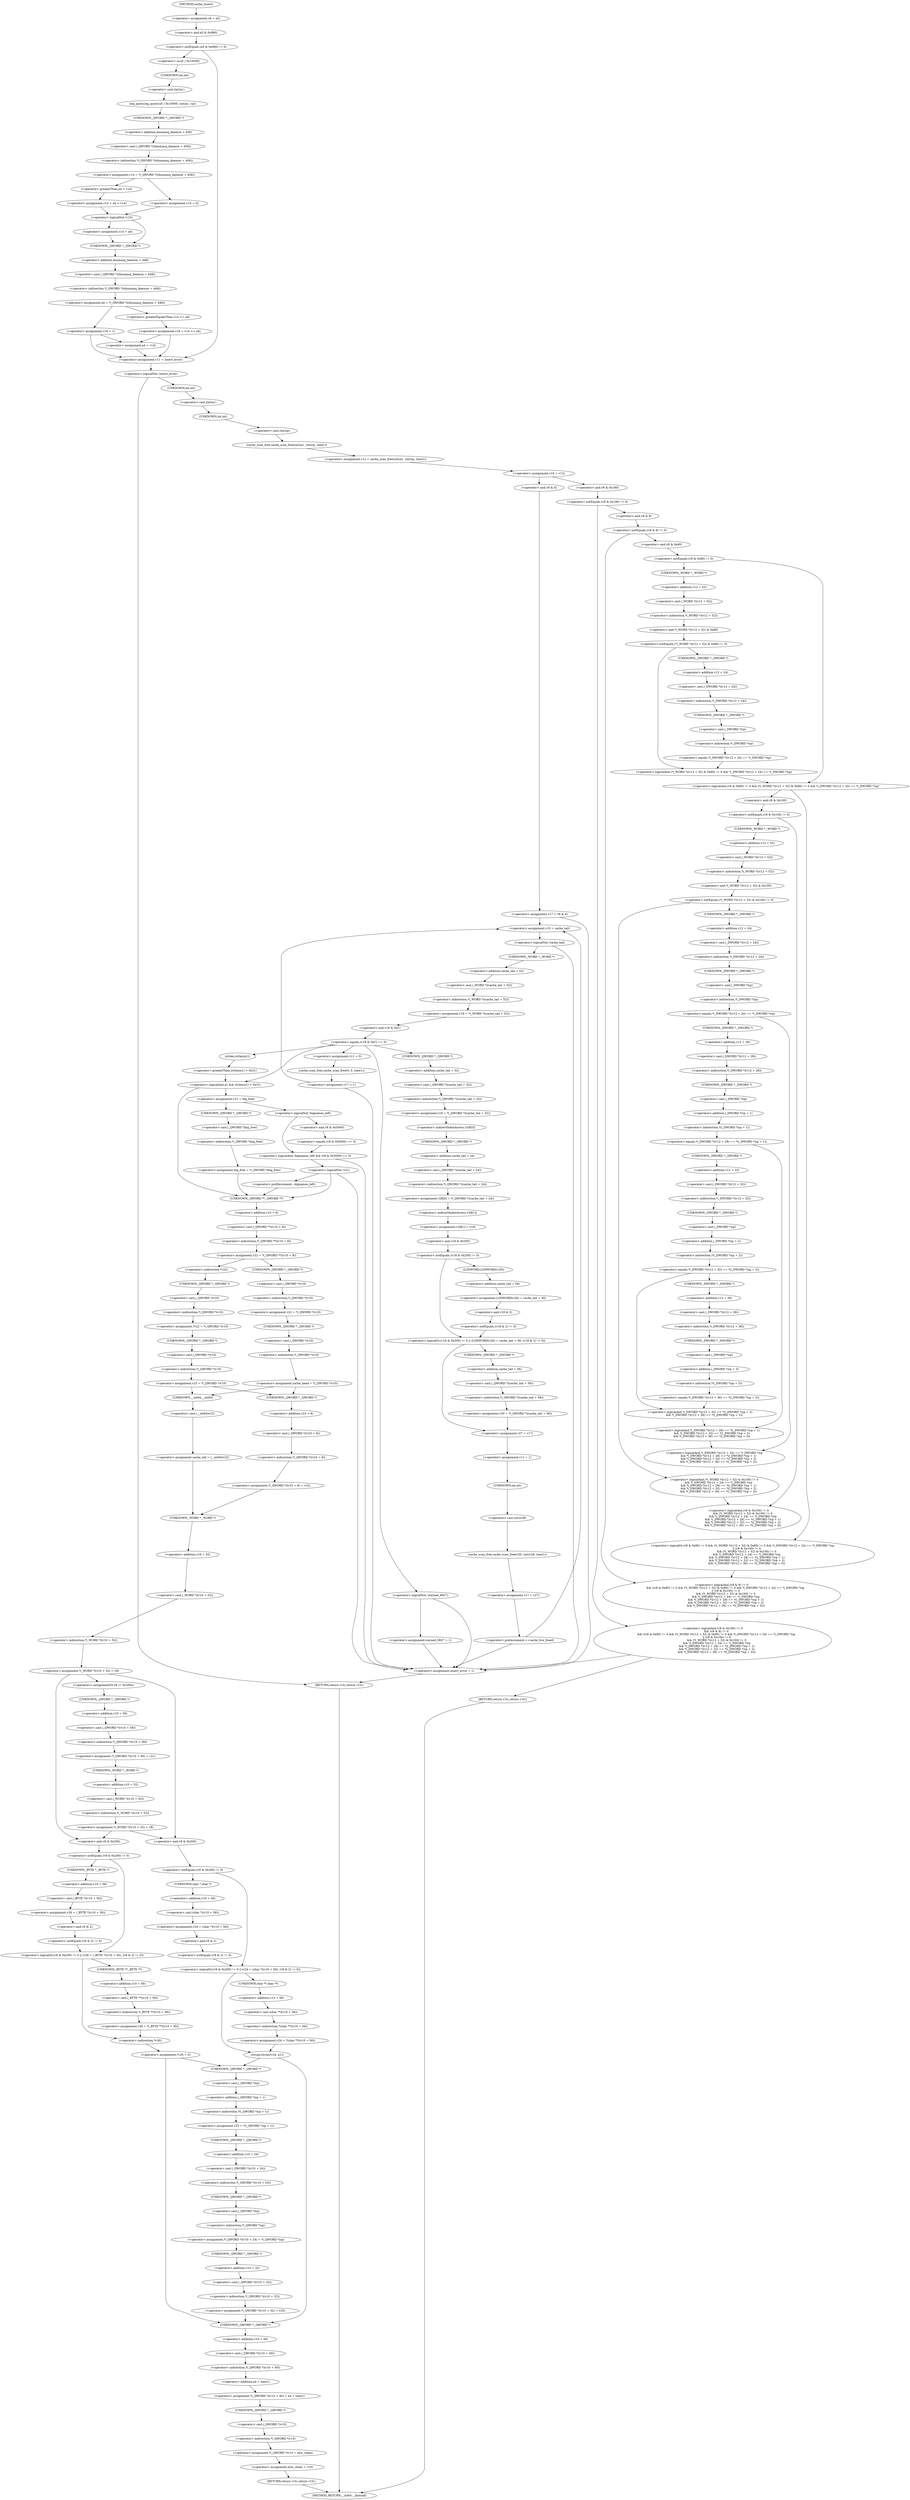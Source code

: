 digraph cache_insert {  
"1000146" [label = "(<operator>.assignment,v8 = a5)" ]
"1000150" [label = "(<operator>.notEquals,(a5 & 0x980) != 0)" ]
"1000151" [label = "(<operator>.and,a5 & 0x980)" ]
"1000156" [label = "(log_query,log_query(a5 | 0x10000, (int)a1, cp))" ]
"1000157" [label = "(<operator>.or,a5 | 0x10000)" ]
"1000160" [label = "(<operator>.cast,(int)a1)" ]
"1000161" [label = "(UNKNOWN,int,int)" ]
"1000164" [label = "(<operator>.assignment,v14 = *(_QWORD *)(dnsmasq_daemon + 456))" ]
"1000166" [label = "(<operator>.indirection,*(_QWORD *)(dnsmasq_daemon + 456))" ]
"1000167" [label = "(<operator>.cast,(_QWORD *)(dnsmasq_daemon + 456))" ]
"1000168" [label = "(UNKNOWN,_QWORD *,_QWORD *)" ]
"1000169" [label = "(<operator>.addition,dnsmasq_daemon + 456)" ]
"1000174" [label = "(<operator>.assignment,v15 = a4 > v14)" ]
"1000176" [label = "(<operator>.greaterThan,a4 > v14)" ]
"1000180" [label = "(<operator>.assignment,v15 = 0)" ]
"1000184" [label = "(<operator>.logicalNot,!v15)" ]
"1000186" [label = "(<operator>.assignment,v14 = a4)" ]
"1000189" [label = "(<operator>.assignment,a4 = *(_QWORD *)(dnsmasq_daemon + 448))" ]
"1000191" [label = "(<operator>.indirection,*(_QWORD *)(dnsmasq_daemon + 448))" ]
"1000192" [label = "(<operator>.cast,(_QWORD *)(dnsmasq_daemon + 448))" ]
"1000193" [label = "(UNKNOWN,_QWORD *,_QWORD *)" ]
"1000194" [label = "(<operator>.addition,dnsmasq_daemon + 448)" ]
"1000199" [label = "(<operator>.assignment,v16 = v14 >= a4)" ]
"1000201" [label = "(<operator>.greaterEqualsThan,v14 >= a4)" ]
"1000205" [label = "(<operator>.assignment,v16 = 1)" ]
"1000210" [label = "(<operator>.assignment,a4 = v14)" ]
"1000214" [label = "(<operator>.assignment,v11 = insert_error)" ]
"1000218" [label = "(<operator>.logicalNot,!insert_error)" ]
"1000221" [label = "(<operator>.assignment,v12 = cache_scan_free((int)a1, (int)cp, time1))" ]
"1000223" [label = "(cache_scan_free,cache_scan_free((int)a1, (int)cp, time1))" ]
"1000224" [label = "(<operator>.cast,(int)a1)" ]
"1000225" [label = "(UNKNOWN,int,int)" ]
"1000227" [label = "(<operator>.cast,(int)cp)" ]
"1000228" [label = "(UNKNOWN,int,int)" ]
"1000231" [label = "(<operator>.assignment,v10 = v12)" ]
"1000238" [label = "(<operator>.logicalAnd,(v8 & 0x180) != 0\n        && (v8 & 8) != 0\n        && ((v8 & 0x80) != 0 && (*(_WORD *)(v12 + 52) & 0x80) != 0 && *(_DWORD *)(v12 + 24) == *(_DWORD *)cp\n         || (v8 & 0x100) != 0\n         && (*(_WORD *)(v12 + 52) & 0x100) != 0\n         && *(_DWORD *)(v12 + 24) == *(_DWORD *)cp\n         && *(_DWORD *)(v12 + 28) == *((_DWORD *)cp + 1)\n         && *(_DWORD *)(v12 + 32) == *((_DWORD *)cp + 2)\n         && *(_DWORD *)(v12 + 36) == *((_DWORD *)cp + 3)))" ]
"1000239" [label = "(<operator>.notEquals,(v8 & 0x180) != 0)" ]
"1000240" [label = "(<operator>.and,v8 & 0x180)" ]
"1000244" [label = "(<operator>.logicalAnd,(v8 & 8) != 0\n        && ((v8 & 0x80) != 0 && (*(_WORD *)(v12 + 52) & 0x80) != 0 && *(_DWORD *)(v12 + 24) == *(_DWORD *)cp\n         || (v8 & 0x100) != 0\n         && (*(_WORD *)(v12 + 52) & 0x100) != 0\n         && *(_DWORD *)(v12 + 24) == *(_DWORD *)cp\n         && *(_DWORD *)(v12 + 28) == *((_DWORD *)cp + 1)\n         && *(_DWORD *)(v12 + 32) == *((_DWORD *)cp + 2)\n         && *(_DWORD *)(v12 + 36) == *((_DWORD *)cp + 3)))" ]
"1000245" [label = "(<operator>.notEquals,(v8 & 8) != 0)" ]
"1000246" [label = "(<operator>.and,v8 & 8)" ]
"1000250" [label = "(<operator>.logicalOr,(v8 & 0x80) != 0 && (*(_WORD *)(v12 + 52) & 0x80) != 0 && *(_DWORD *)(v12 + 24) == *(_DWORD *)cp\n         || (v8 & 0x100) != 0\n         && (*(_WORD *)(v12 + 52) & 0x100) != 0\n         && *(_DWORD *)(v12 + 24) == *(_DWORD *)cp\n         && *(_DWORD *)(v12 + 28) == *((_DWORD *)cp + 1)\n         && *(_DWORD *)(v12 + 32) == *((_DWORD *)cp + 2)\n         && *(_DWORD *)(v12 + 36) == *((_DWORD *)cp + 3))" ]
"1000251" [label = "(<operator>.logicalAnd,(v8 & 0x80) != 0 && (*(_WORD *)(v12 + 52) & 0x80) != 0 && *(_DWORD *)(v12 + 24) == *(_DWORD *)cp)" ]
"1000252" [label = "(<operator>.notEquals,(v8 & 0x80) != 0)" ]
"1000253" [label = "(<operator>.and,v8 & 0x80)" ]
"1000257" [label = "(<operator>.logicalAnd,(*(_WORD *)(v12 + 52) & 0x80) != 0 && *(_DWORD *)(v12 + 24) == *(_DWORD *)cp)" ]
"1000258" [label = "(<operator>.notEquals,(*(_WORD *)(v12 + 52) & 0x80) != 0)" ]
"1000259" [label = "(<operator>.and,*(_WORD *)(v12 + 52) & 0x80)" ]
"1000260" [label = "(<operator>.indirection,*(_WORD *)(v12 + 52))" ]
"1000261" [label = "(<operator>.cast,(_WORD *)(v12 + 52))" ]
"1000262" [label = "(UNKNOWN,_WORD *,_WORD *)" ]
"1000263" [label = "(<operator>.addition,v12 + 52)" ]
"1000268" [label = "(<operator>.equals,*(_DWORD *)(v12 + 24) == *(_DWORD *)cp)" ]
"1000269" [label = "(<operator>.indirection,*(_DWORD *)(v12 + 24))" ]
"1000270" [label = "(<operator>.cast,(_DWORD *)(v12 + 24))" ]
"1000271" [label = "(UNKNOWN,_DWORD *,_DWORD *)" ]
"1000272" [label = "(<operator>.addition,v12 + 24)" ]
"1000275" [label = "(<operator>.indirection,*(_DWORD *)cp)" ]
"1000276" [label = "(<operator>.cast,(_DWORD *)cp)" ]
"1000277" [label = "(UNKNOWN,_DWORD *,_DWORD *)" ]
"1000279" [label = "(<operator>.logicalAnd,(v8 & 0x100) != 0\n         && (*(_WORD *)(v12 + 52) & 0x100) != 0\n         && *(_DWORD *)(v12 + 24) == *(_DWORD *)cp\n         && *(_DWORD *)(v12 + 28) == *((_DWORD *)cp + 1)\n         && *(_DWORD *)(v12 + 32) == *((_DWORD *)cp + 2)\n         && *(_DWORD *)(v12 + 36) == *((_DWORD *)cp + 3))" ]
"1000280" [label = "(<operator>.notEquals,(v8 & 0x100) != 0)" ]
"1000281" [label = "(<operator>.and,v8 & 0x100)" ]
"1000285" [label = "(<operator>.logicalAnd,(*(_WORD *)(v12 + 52) & 0x100) != 0\n         && *(_DWORD *)(v12 + 24) == *(_DWORD *)cp\n         && *(_DWORD *)(v12 + 28) == *((_DWORD *)cp + 1)\n         && *(_DWORD *)(v12 + 32) == *((_DWORD *)cp + 2)\n         && *(_DWORD *)(v12 + 36) == *((_DWORD *)cp + 3))" ]
"1000286" [label = "(<operator>.notEquals,(*(_WORD *)(v12 + 52) & 0x100) != 0)" ]
"1000287" [label = "(<operator>.and,*(_WORD *)(v12 + 52) & 0x100)" ]
"1000288" [label = "(<operator>.indirection,*(_WORD *)(v12 + 52))" ]
"1000289" [label = "(<operator>.cast,(_WORD *)(v12 + 52))" ]
"1000290" [label = "(UNKNOWN,_WORD *,_WORD *)" ]
"1000291" [label = "(<operator>.addition,v12 + 52)" ]
"1000296" [label = "(<operator>.logicalAnd,*(_DWORD *)(v12 + 24) == *(_DWORD *)cp\n         && *(_DWORD *)(v12 + 28) == *((_DWORD *)cp + 1)\n         && *(_DWORD *)(v12 + 32) == *((_DWORD *)cp + 2)\n         && *(_DWORD *)(v12 + 36) == *((_DWORD *)cp + 3))" ]
"1000297" [label = "(<operator>.equals,*(_DWORD *)(v12 + 24) == *(_DWORD *)cp)" ]
"1000298" [label = "(<operator>.indirection,*(_DWORD *)(v12 + 24))" ]
"1000299" [label = "(<operator>.cast,(_DWORD *)(v12 + 24))" ]
"1000300" [label = "(UNKNOWN,_DWORD *,_DWORD *)" ]
"1000301" [label = "(<operator>.addition,v12 + 24)" ]
"1000304" [label = "(<operator>.indirection,*(_DWORD *)cp)" ]
"1000305" [label = "(<operator>.cast,(_DWORD *)cp)" ]
"1000306" [label = "(UNKNOWN,_DWORD *,_DWORD *)" ]
"1000308" [label = "(<operator>.logicalAnd,*(_DWORD *)(v12 + 28) == *((_DWORD *)cp + 1)\n         && *(_DWORD *)(v12 + 32) == *((_DWORD *)cp + 2)\n         && *(_DWORD *)(v12 + 36) == *((_DWORD *)cp + 3))" ]
"1000309" [label = "(<operator>.equals,*(_DWORD *)(v12 + 28) == *((_DWORD *)cp + 1))" ]
"1000310" [label = "(<operator>.indirection,*(_DWORD *)(v12 + 28))" ]
"1000311" [label = "(<operator>.cast,(_DWORD *)(v12 + 28))" ]
"1000312" [label = "(UNKNOWN,_DWORD *,_DWORD *)" ]
"1000313" [label = "(<operator>.addition,v12 + 28)" ]
"1000316" [label = "(<operator>.indirection,*((_DWORD *)cp + 1))" ]
"1000317" [label = "(<operator>.addition,(_DWORD *)cp + 1)" ]
"1000318" [label = "(<operator>.cast,(_DWORD *)cp)" ]
"1000319" [label = "(UNKNOWN,_DWORD *,_DWORD *)" ]
"1000322" [label = "(<operator>.logicalAnd,*(_DWORD *)(v12 + 32) == *((_DWORD *)cp + 2)\n         && *(_DWORD *)(v12 + 36) == *((_DWORD *)cp + 3))" ]
"1000323" [label = "(<operator>.equals,*(_DWORD *)(v12 + 32) == *((_DWORD *)cp + 2))" ]
"1000324" [label = "(<operator>.indirection,*(_DWORD *)(v12 + 32))" ]
"1000325" [label = "(<operator>.cast,(_DWORD *)(v12 + 32))" ]
"1000326" [label = "(UNKNOWN,_DWORD *,_DWORD *)" ]
"1000327" [label = "(<operator>.addition,v12 + 32)" ]
"1000330" [label = "(<operator>.indirection,*((_DWORD *)cp + 2))" ]
"1000331" [label = "(<operator>.addition,(_DWORD *)cp + 2)" ]
"1000332" [label = "(<operator>.cast,(_DWORD *)cp)" ]
"1000333" [label = "(UNKNOWN,_DWORD *,_DWORD *)" ]
"1000336" [label = "(<operator>.equals,*(_DWORD *)(v12 + 36) == *((_DWORD *)cp + 3))" ]
"1000337" [label = "(<operator>.indirection,*(_DWORD *)(v12 + 36))" ]
"1000338" [label = "(<operator>.cast,(_DWORD *)(v12 + 36))" ]
"1000339" [label = "(UNKNOWN,_DWORD *,_DWORD *)" ]
"1000340" [label = "(<operator>.addition,v12 + 36)" ]
"1000343" [label = "(<operator>.indirection,*((_DWORD *)cp + 3))" ]
"1000344" [label = "(<operator>.addition,(_DWORD *)cp + 3)" ]
"1000345" [label = "(<operator>.cast,(_DWORD *)cp)" ]
"1000346" [label = "(UNKNOWN,_DWORD *,_DWORD *)" ]
"1000350" [label = "(RETURN,return v10;,return v10;)" ]
"1000354" [label = "(<operator>.assignment,v17 = v8 & 4)" ]
"1000356" [label = "(<operator>.and,v8 & 4)" ]
"1000362" [label = "(<operator>.assignment,v10 = cache_tail)" ]
"1000366" [label = "(<operator>.logicalNot,!cache_tail)" ]
"1000369" [label = "(<operator>.assignment,v18 = *(_WORD *)(cache_tail + 52))" ]
"1000371" [label = "(<operator>.indirection,*(_WORD *)(cache_tail + 52))" ]
"1000372" [label = "(<operator>.cast,(_WORD *)(cache_tail + 52))" ]
"1000373" [label = "(UNKNOWN,_WORD *,_WORD *)" ]
"1000374" [label = "(<operator>.addition,cache_tail + 52)" ]
"1000378" [label = "(<operator>.equals,(v18 & 0xC) == 0)" ]
"1000379" [label = "(<operator>.and,v18 & 0xC)" ]
"1000385" [label = "(<operator>.logicalAnd,a1 && strlen(a1) > 0x31)" ]
"1000387" [label = "(<operator>.greaterThan,strlen(a1) > 0x31)" ]
"1000388" [label = "(strlen,strlen(a1))" ]
"1000392" [label = "(<operator>.assignment,v21 = big_free)" ]
"1000398" [label = "(<operator>.assignment,big_free = *(_QWORD *)big_free)" ]
"1000400" [label = "(<operator>.indirection,*(_QWORD *)big_free)" ]
"1000401" [label = "(<operator>.cast,(_QWORD *)big_free)" ]
"1000402" [label = "(UNKNOWN,_QWORD *,_QWORD *)" ]
"1000407" [label = "(<operator>.logicalAnd,!bignames_left && (v8 & 0x5000) == 0)" ]
"1000408" [label = "(<operator>.logicalNot,!bignames_left)" ]
"1000410" [label = "(<operator>.equals,(v8 & 0x5000) == 0)" ]
"1000411" [label = "(<operator>.and,v8 & 0x5000)" ]
"1000417" [label = "(<operator>.logicalNot,!v21)" ]
"1000422" [label = "(<operator>.preDecrement,--bignames_left)" ]
"1000427" [label = "(<operator>.assignment,v22 = *(_QWORD **)(v10 + 8))" ]
"1000429" [label = "(<operator>.indirection,*(_QWORD **)(v10 + 8))" ]
"1000430" [label = "(<operator>.cast,(_QWORD **)(v10 + 8))" ]
"1000431" [label = "(UNKNOWN,_QWORD **,_QWORD **)" ]
"1000432" [label = "(<operator>.addition,v10 + 8)" ]
"1000438" [label = "(<operator>.assignment,*v22 = *(_QWORD *)v10)" ]
"1000439" [label = "(<operator>.indirection,*v22)" ]
"1000441" [label = "(<operator>.indirection,*(_QWORD *)v10)" ]
"1000442" [label = "(<operator>.cast,(_QWORD *)v10)" ]
"1000443" [label = "(UNKNOWN,_QWORD *,_QWORD *)" ]
"1000445" [label = "(<operator>.assignment,v23 = *(_QWORD *)v10)" ]
"1000447" [label = "(<operator>.indirection,*(_QWORD *)v10)" ]
"1000448" [label = "(<operator>.cast,(_QWORD *)v10)" ]
"1000449" [label = "(UNKNOWN,_QWORD *,_QWORD *)" ]
"1000453" [label = "(<operator>.assignment,v23 = *(_QWORD *)v10)" ]
"1000455" [label = "(<operator>.indirection,*(_QWORD *)v10)" ]
"1000456" [label = "(<operator>.cast,(_QWORD *)v10)" ]
"1000457" [label = "(UNKNOWN,_QWORD *,_QWORD *)" ]
"1000459" [label = "(<operator>.assignment,cache_head = *(_QWORD *)v10)" ]
"1000461" [label = "(<operator>.indirection,*(_QWORD *)v10)" ]
"1000462" [label = "(<operator>.cast,(_QWORD *)v10)" ]
"1000463" [label = "(UNKNOWN,_QWORD *,_QWORD *)" ]
"1000467" [label = "(<operator>.assignment,*(_QWORD *)(v23 + 8) = v22)" ]
"1000468" [label = "(<operator>.indirection,*(_QWORD *)(v23 + 8))" ]
"1000469" [label = "(<operator>.cast,(_QWORD *)(v23 + 8))" ]
"1000470" [label = "(UNKNOWN,_QWORD *,_QWORD *)" ]
"1000471" [label = "(<operator>.addition,v23 + 8)" ]
"1000476" [label = "(<operator>.assignment,cache_tail = (__int64)v22)" ]
"1000478" [label = "(<operator>.cast,(__int64)v22)" ]
"1000479" [label = "(UNKNOWN,__int64,__int64)" ]
"1000481" [label = "(<operator>.assignment,*(_WORD *)(v10 + 52) = v8)" ]
"1000482" [label = "(<operator>.indirection,*(_WORD *)(v10 + 52))" ]
"1000483" [label = "(<operator>.cast,(_WORD *)(v10 + 52))" ]
"1000484" [label = "(UNKNOWN,_WORD *,_WORD *)" ]
"1000485" [label = "(<operator>.addition,v10 + 52)" ]
"1000492" [label = "(<operators>.assignmentOr,v8 |= 0x200u)" ]
"1000495" [label = "(<operator>.assignment,*(_QWORD *)(v10 + 56) = v21)" ]
"1000496" [label = "(<operator>.indirection,*(_QWORD *)(v10 + 56))" ]
"1000497" [label = "(<operator>.cast,(_QWORD *)(v10 + 56))" ]
"1000498" [label = "(UNKNOWN,_QWORD *,_QWORD *)" ]
"1000499" [label = "(<operator>.addition,v10 + 56)" ]
"1000503" [label = "(<operator>.assignment,*(_WORD *)(v10 + 52) = v8)" ]
"1000504" [label = "(<operator>.indirection,*(_WORD *)(v10 + 52))" ]
"1000505" [label = "(<operator>.cast,(_WORD *)(v10 + 52))" ]
"1000506" [label = "(UNKNOWN,_WORD *,_WORD *)" ]
"1000507" [label = "(<operator>.addition,v10 + 52)" ]
"1000515" [label = "(<operator>.logicalOr,(v8 & 0x200) != 0 || (v24 = (char *)(v10 + 56), (v8 & 2) != 0))" ]
"1000516" [label = "(<operator>.notEquals,(v8 & 0x200) != 0)" ]
"1000517" [label = "(<operator>.and,v8 & 0x200)" ]
"1000522" [label = "(<operator>.assignment,v24 = (char *)(v10 + 56))" ]
"1000524" [label = "(<operator>.cast,(char *)(v10 + 56))" ]
"1000525" [label = "(UNKNOWN,char *,char *)" ]
"1000526" [label = "(<operator>.addition,v10 + 56)" ]
"1000529" [label = "(<operator>.notEquals,(v8 & 2) != 0)" ]
"1000530" [label = "(<operator>.and,v8 & 2)" ]
"1000534" [label = "(<operator>.assignment,v24 = *(char **)(v10 + 56))" ]
"1000536" [label = "(<operator>.indirection,*(char **)(v10 + 56))" ]
"1000537" [label = "(<operator>.cast,(char **)(v10 + 56))" ]
"1000538" [label = "(UNKNOWN,char **,char **)" ]
"1000539" [label = "(<operator>.addition,v10 + 56)" ]
"1000542" [label = "(strcpy,strcpy(v24, a1))" ]
"1000548" [label = "(<operator>.logicalOr,(v8 & 0x200) != 0 || (v26 = (_BYTE *)(v10 + 56), (v8 & 2) != 0))" ]
"1000549" [label = "(<operator>.notEquals,(v8 & 0x200) != 0)" ]
"1000550" [label = "(<operator>.and,v8 & 0x200)" ]
"1000555" [label = "(<operator>.assignment,v26 = (_BYTE *)(v10 + 56))" ]
"1000557" [label = "(<operator>.cast,(_BYTE *)(v10 + 56))" ]
"1000558" [label = "(UNKNOWN,_BYTE *,_BYTE *)" ]
"1000559" [label = "(<operator>.addition,v10 + 56)" ]
"1000562" [label = "(<operator>.notEquals,(v8 & 2) != 0)" ]
"1000563" [label = "(<operator>.and,v8 & 2)" ]
"1000567" [label = "(<operator>.assignment,v26 = *(_BYTE **)(v10 + 56))" ]
"1000569" [label = "(<operator>.indirection,*(_BYTE **)(v10 + 56))" ]
"1000570" [label = "(<operator>.cast,(_BYTE **)(v10 + 56))" ]
"1000571" [label = "(UNKNOWN,_BYTE **,_BYTE **)" ]
"1000572" [label = "(<operator>.addition,v10 + 56)" ]
"1000575" [label = "(<operator>.assignment,*v26 = 0)" ]
"1000576" [label = "(<operator>.indirection,*v26)" ]
"1000582" [label = "(<operator>.assignment,v25 = *((_QWORD *)cp + 1))" ]
"1000584" [label = "(<operator>.indirection,*((_QWORD *)cp + 1))" ]
"1000585" [label = "(<operator>.addition,(_QWORD *)cp + 1)" ]
"1000586" [label = "(<operator>.cast,(_QWORD *)cp)" ]
"1000587" [label = "(UNKNOWN,_QWORD *,_QWORD *)" ]
"1000590" [label = "(<operator>.assignment,*(_QWORD *)(v10 + 24) = *(_QWORD *)cp)" ]
"1000591" [label = "(<operator>.indirection,*(_QWORD *)(v10 + 24))" ]
"1000592" [label = "(<operator>.cast,(_QWORD *)(v10 + 24))" ]
"1000593" [label = "(UNKNOWN,_QWORD *,_QWORD *)" ]
"1000594" [label = "(<operator>.addition,v10 + 24)" ]
"1000597" [label = "(<operator>.indirection,*(_QWORD *)cp)" ]
"1000598" [label = "(<operator>.cast,(_QWORD *)cp)" ]
"1000599" [label = "(UNKNOWN,_QWORD *,_QWORD *)" ]
"1000601" [label = "(<operator>.assignment,*(_QWORD *)(v10 + 32) = v25)" ]
"1000602" [label = "(<operator>.indirection,*(_QWORD *)(v10 + 32))" ]
"1000603" [label = "(<operator>.cast,(_QWORD *)(v10 + 32))" ]
"1000604" [label = "(UNKNOWN,_QWORD *,_QWORD *)" ]
"1000605" [label = "(<operator>.addition,v10 + 32)" ]
"1000609" [label = "(<operator>.assignment,*(_QWORD *)(v10 + 40) = a4 + time1)" ]
"1000610" [label = "(<operator>.indirection,*(_QWORD *)(v10 + 40))" ]
"1000611" [label = "(<operator>.cast,(_QWORD *)(v10 + 40))" ]
"1000612" [label = "(UNKNOWN,_QWORD *,_QWORD *)" ]
"1000613" [label = "(<operator>.addition,v10 + 40)" ]
"1000616" [label = "(<operator>.addition,a4 + time1)" ]
"1000619" [label = "(<operator>.assignment,*(_QWORD *)v10 = new_chain)" ]
"1000620" [label = "(<operator>.indirection,*(_QWORD *)v10)" ]
"1000621" [label = "(<operator>.cast,(_QWORD *)v10)" ]
"1000622" [label = "(UNKNOWN,_QWORD *,_QWORD *)" ]
"1000625" [label = "(<operator>.assignment,new_chain = v10)" ]
"1000628" [label = "(RETURN,return v10;,return v10;)" ]
"1000634" [label = "(<operator>.logicalNot,!warned_9927)" ]
"1000637" [label = "(<operator>.assignment,warned_9927 = 1)" ]
"1000644" [label = "(<operator>.assignment,v19 = *(_QWORD *)(cache_tail + 32))" ]
"1000646" [label = "(<operator>.indirection,*(_QWORD *)(cache_tail + 32))" ]
"1000647" [label = "(<operator>.cast,(_QWORD *)(cache_tail + 32))" ]
"1000648" [label = "(UNKNOWN,_QWORD *,_QWORD *)" ]
"1000649" [label = "(<operator>.addition,cache_tail + 32)" ]
"1000652" [label = "(<operator>.assignment,v28[0] = *(_QWORD *)(cache_tail + 24))" ]
"1000653" [label = "(<operator>.indirectIndexAccess,v28[0])" ]
"1000656" [label = "(<operator>.indirection,*(_QWORD *)(cache_tail + 24))" ]
"1000657" [label = "(<operator>.cast,(_QWORD *)(cache_tail + 24))" ]
"1000658" [label = "(UNKNOWN,_QWORD *,_QWORD *)" ]
"1000659" [label = "(<operator>.addition,cache_tail + 24)" ]
"1000662" [label = "(<operator>.assignment,v28[1] = v19)" ]
"1000663" [label = "(<operator>.indirectIndexAccess,v28[1])" ]
"1000668" [label = "(<operator>.logicalOr,(v18 & 0x200) != 0 || (LODWORD(v20) = cache_tail + 56, (v18 & 2) != 0))" ]
"1000669" [label = "(<operator>.notEquals,(v18 & 0x200) != 0)" ]
"1000670" [label = "(<operator>.and,v18 & 0x200)" ]
"1000675" [label = "(<operator>.assignment,LODWORD(v20) = cache_tail + 56)" ]
"1000676" [label = "(LODWORD,LODWORD(v20))" ]
"1000678" [label = "(<operator>.addition,cache_tail + 56)" ]
"1000681" [label = "(<operator>.notEquals,(v18 & 2) != 0)" ]
"1000682" [label = "(<operator>.and,v18 & 2)" ]
"1000686" [label = "(<operator>.assignment,v20 = *(_QWORD *)(cache_tail + 56))" ]
"1000688" [label = "(<operator>.indirection,*(_QWORD *)(cache_tail + 56))" ]
"1000689" [label = "(<operator>.cast,(_QWORD *)(cache_tail + 56))" ]
"1000690" [label = "(UNKNOWN,_QWORD *,_QWORD *)" ]
"1000691" [label = "(<operator>.addition,cache_tail + 56)" ]
"1000694" [label = "(<operator>.assignment,v27 = v17)" ]
"1000697" [label = "(<operator>.assignment,v11 = 1)" ]
"1000700" [label = "(cache_scan_free,cache_scan_free(v20, (int)v28, time1))" ]
"1000702" [label = "(<operator>.cast,(int)v28)" ]
"1000703" [label = "(UNKNOWN,int,int)" ]
"1000706" [label = "(<operator>.assignment,v17 = v27)" ]
"1000709" [label = "(<operator>.preIncrement,++cache_live_freed)" ]
"1000713" [label = "(<operator>.assignment,v11 = 0)" ]
"1000716" [label = "(cache_scan_free,cache_scan_free(0, 0, time1))" ]
"1000720" [label = "(<operator>.assignment,v17 = 1)" ]
"1000724" [label = "(<operator>.assignment,insert_error = 1)" ]
"1000727" [label = "(RETURN,return v10;,return v10;)" ]
"1000120" [label = "(METHOD,cache_insert)" ]
"1000729" [label = "(METHOD_RETURN,__int64 __fastcall)" ]
  "1000146" -> "1000151" 
  "1000150" -> "1000157" 
  "1000150" -> "1000214" 
  "1000151" -> "1000150" 
  "1000156" -> "1000168" 
  "1000157" -> "1000161" 
  "1000160" -> "1000156" 
  "1000161" -> "1000160" 
  "1000164" -> "1000176" 
  "1000164" -> "1000180" 
  "1000166" -> "1000164" 
  "1000167" -> "1000166" 
  "1000168" -> "1000169" 
  "1000169" -> "1000167" 
  "1000174" -> "1000184" 
  "1000176" -> "1000174" 
  "1000180" -> "1000184" 
  "1000184" -> "1000186" 
  "1000184" -> "1000193" 
  "1000186" -> "1000193" 
  "1000189" -> "1000201" 
  "1000189" -> "1000205" 
  "1000191" -> "1000189" 
  "1000192" -> "1000191" 
  "1000193" -> "1000194" 
  "1000194" -> "1000192" 
  "1000199" -> "1000210" 
  "1000199" -> "1000214" 
  "1000201" -> "1000199" 
  "1000205" -> "1000210" 
  "1000205" -> "1000214" 
  "1000210" -> "1000214" 
  "1000214" -> "1000218" 
  "1000218" -> "1000225" 
  "1000218" -> "1000727" 
  "1000221" -> "1000231" 
  "1000223" -> "1000221" 
  "1000224" -> "1000228" 
  "1000225" -> "1000224" 
  "1000227" -> "1000223" 
  "1000228" -> "1000227" 
  "1000231" -> "1000240" 
  "1000231" -> "1000356" 
  "1000238" -> "1000350" 
  "1000238" -> "1000724" 
  "1000239" -> "1000238" 
  "1000239" -> "1000246" 
  "1000240" -> "1000239" 
  "1000244" -> "1000238" 
  "1000245" -> "1000244" 
  "1000245" -> "1000253" 
  "1000246" -> "1000245" 
  "1000250" -> "1000244" 
  "1000251" -> "1000250" 
  "1000251" -> "1000281" 
  "1000252" -> "1000262" 
  "1000252" -> "1000251" 
  "1000253" -> "1000252" 
  "1000257" -> "1000251" 
  "1000258" -> "1000271" 
  "1000258" -> "1000257" 
  "1000259" -> "1000258" 
  "1000260" -> "1000259" 
  "1000261" -> "1000260" 
  "1000262" -> "1000263" 
  "1000263" -> "1000261" 
  "1000268" -> "1000257" 
  "1000269" -> "1000277" 
  "1000270" -> "1000269" 
  "1000271" -> "1000272" 
  "1000272" -> "1000270" 
  "1000275" -> "1000268" 
  "1000276" -> "1000275" 
  "1000277" -> "1000276" 
  "1000279" -> "1000250" 
  "1000280" -> "1000290" 
  "1000280" -> "1000279" 
  "1000281" -> "1000280" 
  "1000285" -> "1000279" 
  "1000286" -> "1000300" 
  "1000286" -> "1000285" 
  "1000287" -> "1000286" 
  "1000288" -> "1000287" 
  "1000289" -> "1000288" 
  "1000290" -> "1000291" 
  "1000291" -> "1000289" 
  "1000296" -> "1000285" 
  "1000297" -> "1000312" 
  "1000297" -> "1000296" 
  "1000298" -> "1000306" 
  "1000299" -> "1000298" 
  "1000300" -> "1000301" 
  "1000301" -> "1000299" 
  "1000304" -> "1000297" 
  "1000305" -> "1000304" 
  "1000306" -> "1000305" 
  "1000308" -> "1000296" 
  "1000309" -> "1000326" 
  "1000309" -> "1000308" 
  "1000310" -> "1000319" 
  "1000311" -> "1000310" 
  "1000312" -> "1000313" 
  "1000313" -> "1000311" 
  "1000316" -> "1000309" 
  "1000317" -> "1000316" 
  "1000318" -> "1000317" 
  "1000319" -> "1000318" 
  "1000322" -> "1000308" 
  "1000323" -> "1000339" 
  "1000323" -> "1000322" 
  "1000324" -> "1000333" 
  "1000325" -> "1000324" 
  "1000326" -> "1000327" 
  "1000327" -> "1000325" 
  "1000330" -> "1000323" 
  "1000331" -> "1000330" 
  "1000332" -> "1000331" 
  "1000333" -> "1000332" 
  "1000336" -> "1000322" 
  "1000337" -> "1000346" 
  "1000338" -> "1000337" 
  "1000339" -> "1000340" 
  "1000340" -> "1000338" 
  "1000343" -> "1000336" 
  "1000344" -> "1000343" 
  "1000345" -> "1000344" 
  "1000346" -> "1000345" 
  "1000350" -> "1000729" 
  "1000354" -> "1000362" 
  "1000354" -> "1000724" 
  "1000356" -> "1000354" 
  "1000362" -> "1000366" 
  "1000366" -> "1000724" 
  "1000366" -> "1000373" 
  "1000369" -> "1000379" 
  "1000371" -> "1000369" 
  "1000372" -> "1000371" 
  "1000373" -> "1000374" 
  "1000374" -> "1000372" 
  "1000378" -> "1000385" 
  "1000378" -> "1000388" 
  "1000378" -> "1000634" 
  "1000378" -> "1000648" 
  "1000378" -> "1000713" 
  "1000379" -> "1000378" 
  "1000385" -> "1000392" 
  "1000385" -> "1000431" 
  "1000387" -> "1000385" 
  "1000388" -> "1000387" 
  "1000392" -> "1000402" 
  "1000392" -> "1000408" 
  "1000398" -> "1000431" 
  "1000400" -> "1000398" 
  "1000401" -> "1000400" 
  "1000402" -> "1000401" 
  "1000407" -> "1000724" 
  "1000407" -> "1000417" 
  "1000408" -> "1000407" 
  "1000408" -> "1000411" 
  "1000410" -> "1000407" 
  "1000411" -> "1000410" 
  "1000417" -> "1000724" 
  "1000417" -> "1000422" 
  "1000417" -> "1000431" 
  "1000422" -> "1000431" 
  "1000427" -> "1000439" 
  "1000427" -> "1000457" 
  "1000429" -> "1000427" 
  "1000430" -> "1000429" 
  "1000431" -> "1000432" 
  "1000432" -> "1000430" 
  "1000438" -> "1000449" 
  "1000439" -> "1000443" 
  "1000441" -> "1000438" 
  "1000442" -> "1000441" 
  "1000443" -> "1000442" 
  "1000445" -> "1000470" 
  "1000445" -> "1000479" 
  "1000447" -> "1000445" 
  "1000448" -> "1000447" 
  "1000449" -> "1000448" 
  "1000453" -> "1000463" 
  "1000455" -> "1000453" 
  "1000456" -> "1000455" 
  "1000457" -> "1000456" 
  "1000459" -> "1000470" 
  "1000459" -> "1000479" 
  "1000461" -> "1000459" 
  "1000462" -> "1000461" 
  "1000463" -> "1000462" 
  "1000467" -> "1000484" 
  "1000468" -> "1000467" 
  "1000469" -> "1000468" 
  "1000470" -> "1000471" 
  "1000471" -> "1000469" 
  "1000476" -> "1000484" 
  "1000478" -> "1000476" 
  "1000479" -> "1000478" 
  "1000481" -> "1000492" 
  "1000481" -> "1000517" 
  "1000481" -> "1000550" 
  "1000482" -> "1000481" 
  "1000483" -> "1000482" 
  "1000484" -> "1000485" 
  "1000485" -> "1000483" 
  "1000492" -> "1000498" 
  "1000495" -> "1000506" 
  "1000496" -> "1000495" 
  "1000497" -> "1000496" 
  "1000498" -> "1000499" 
  "1000499" -> "1000497" 
  "1000503" -> "1000517" 
  "1000503" -> "1000550" 
  "1000504" -> "1000503" 
  "1000505" -> "1000504" 
  "1000506" -> "1000507" 
  "1000507" -> "1000505" 
  "1000515" -> "1000538" 
  "1000515" -> "1000542" 
  "1000516" -> "1000515" 
  "1000516" -> "1000525" 
  "1000517" -> "1000516" 
  "1000522" -> "1000530" 
  "1000524" -> "1000522" 
  "1000525" -> "1000526" 
  "1000526" -> "1000524" 
  "1000529" -> "1000515" 
  "1000530" -> "1000529" 
  "1000534" -> "1000542" 
  "1000536" -> "1000534" 
  "1000537" -> "1000536" 
  "1000538" -> "1000539" 
  "1000539" -> "1000537" 
  "1000542" -> "1000612" 
  "1000542" -> "1000587" 
  "1000548" -> "1000571" 
  "1000548" -> "1000576" 
  "1000549" -> "1000548" 
  "1000549" -> "1000558" 
  "1000550" -> "1000549" 
  "1000555" -> "1000563" 
  "1000557" -> "1000555" 
  "1000558" -> "1000559" 
  "1000559" -> "1000557" 
  "1000562" -> "1000548" 
  "1000563" -> "1000562" 
  "1000567" -> "1000576" 
  "1000569" -> "1000567" 
  "1000570" -> "1000569" 
  "1000571" -> "1000572" 
  "1000572" -> "1000570" 
  "1000575" -> "1000612" 
  "1000575" -> "1000587" 
  "1000576" -> "1000575" 
  "1000582" -> "1000593" 
  "1000584" -> "1000582" 
  "1000585" -> "1000584" 
  "1000586" -> "1000585" 
  "1000587" -> "1000586" 
  "1000590" -> "1000604" 
  "1000591" -> "1000599" 
  "1000592" -> "1000591" 
  "1000593" -> "1000594" 
  "1000594" -> "1000592" 
  "1000597" -> "1000590" 
  "1000598" -> "1000597" 
  "1000599" -> "1000598" 
  "1000601" -> "1000612" 
  "1000602" -> "1000601" 
  "1000603" -> "1000602" 
  "1000604" -> "1000605" 
  "1000605" -> "1000603" 
  "1000609" -> "1000622" 
  "1000610" -> "1000616" 
  "1000611" -> "1000610" 
  "1000612" -> "1000613" 
  "1000613" -> "1000611" 
  "1000616" -> "1000609" 
  "1000619" -> "1000625" 
  "1000620" -> "1000619" 
  "1000621" -> "1000620" 
  "1000622" -> "1000621" 
  "1000625" -> "1000628" 
  "1000628" -> "1000729" 
  "1000634" -> "1000637" 
  "1000634" -> "1000724" 
  "1000637" -> "1000724" 
  "1000644" -> "1000653" 
  "1000646" -> "1000644" 
  "1000647" -> "1000646" 
  "1000648" -> "1000649" 
  "1000649" -> "1000647" 
  "1000652" -> "1000663" 
  "1000653" -> "1000658" 
  "1000656" -> "1000652" 
  "1000657" -> "1000656" 
  "1000658" -> "1000659" 
  "1000659" -> "1000657" 
  "1000662" -> "1000670" 
  "1000663" -> "1000662" 
  "1000668" -> "1000690" 
  "1000668" -> "1000694" 
  "1000669" -> "1000668" 
  "1000669" -> "1000676" 
  "1000670" -> "1000669" 
  "1000675" -> "1000682" 
  "1000676" -> "1000678" 
  "1000678" -> "1000675" 
  "1000681" -> "1000668" 
  "1000682" -> "1000681" 
  "1000686" -> "1000694" 
  "1000688" -> "1000686" 
  "1000689" -> "1000688" 
  "1000690" -> "1000691" 
  "1000691" -> "1000689" 
  "1000694" -> "1000697" 
  "1000697" -> "1000703" 
  "1000700" -> "1000706" 
  "1000702" -> "1000700" 
  "1000703" -> "1000702" 
  "1000706" -> "1000709" 
  "1000709" -> "1000362" 
  "1000709" -> "1000724" 
  "1000713" -> "1000716" 
  "1000716" -> "1000720" 
  "1000720" -> "1000362" 
  "1000720" -> "1000724" 
  "1000724" -> "1000727" 
  "1000727" -> "1000729" 
  "1000120" -> "1000146" 
}
